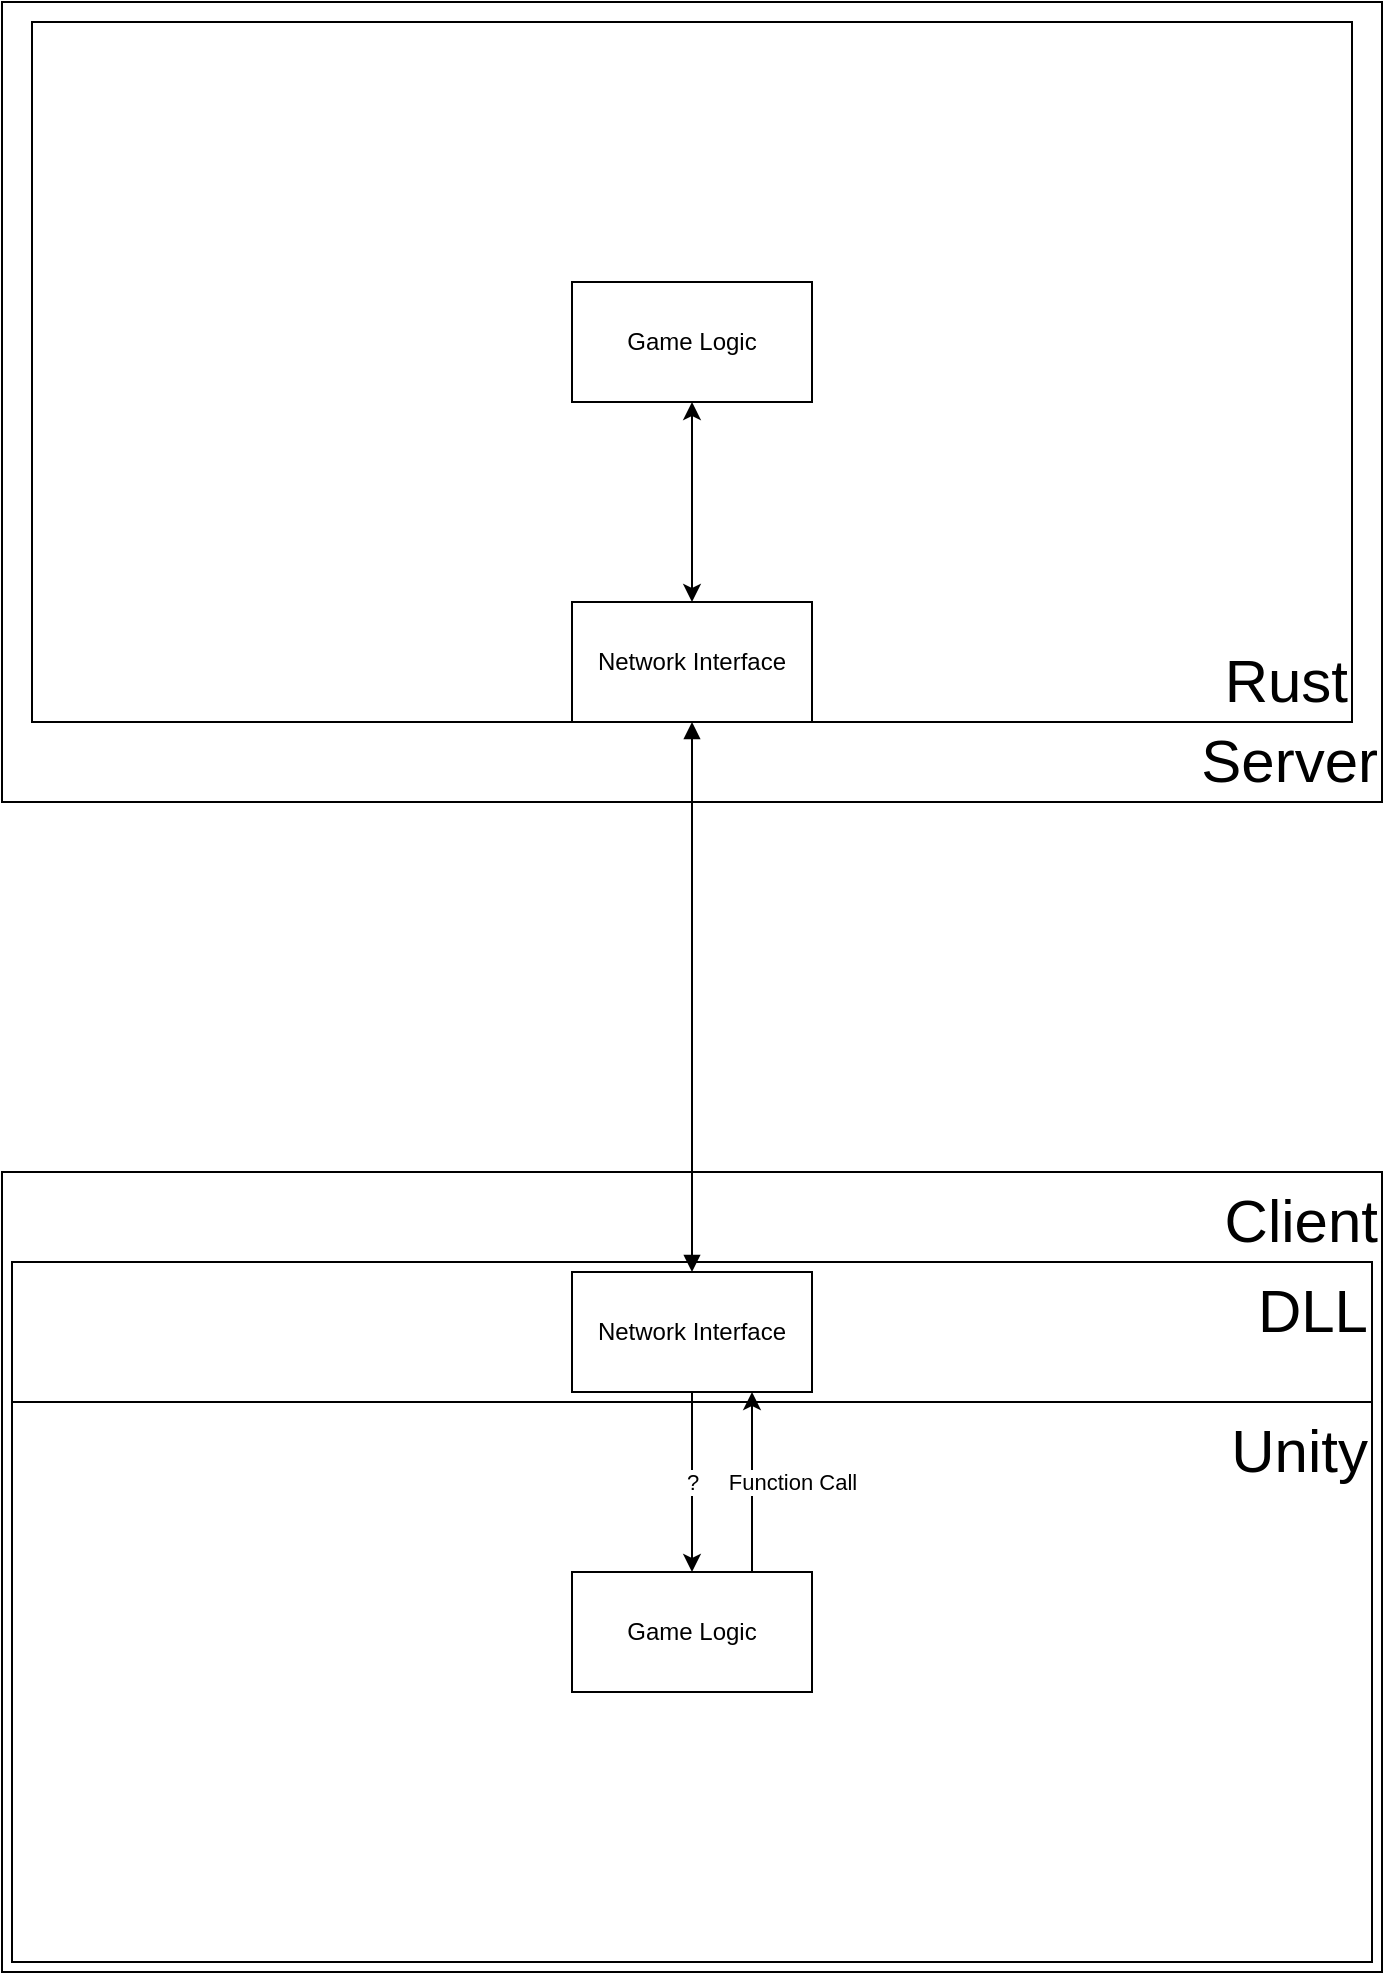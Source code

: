 <mxfile version="21.6.8" type="device" pages="3">
  <diagram name="Idea 1" id="jeGgyh1s52EJenlUqPR2">
    <mxGraphModel dx="1434" dy="2025" grid="1" gridSize="10" guides="1" tooltips="1" connect="1" arrows="1" fold="1" page="1" pageScale="1" pageWidth="827" pageHeight="1169" math="0" shadow="0">
      <root>
        <mxCell id="0" />
        <mxCell id="1" parent="0" />
        <mxCell id="NuCs9it_2YZOb4XoILuc-4" value="&lt;div style=&quot;&quot;&gt;&lt;span style=&quot;font-size: 30px; background-color: initial;&quot;&gt;Client&lt;/span&gt;&lt;/div&gt;" style="rounded=0;whiteSpace=wrap;html=1;align=right;verticalAlign=top;" vertex="1" parent="1">
          <mxGeometry x="65" y="385" width="690" height="400" as="geometry" />
        </mxCell>
        <mxCell id="NuCs9it_2YZOb4XoILuc-7" value="&lt;font style=&quot;font-size: 30px;&quot;&gt;Unity&lt;/font&gt;" style="rounded=0;whiteSpace=wrap;html=1;align=right;verticalAlign=top;" vertex="1" parent="1">
          <mxGeometry x="70" y="500" width="680" height="280" as="geometry" />
        </mxCell>
        <mxCell id="NuCs9it_2YZOb4XoILuc-9" value="&lt;font style=&quot;font-size: 30px;&quot;&gt;DLL&lt;/font&gt;" style="rounded=0;whiteSpace=wrap;html=1;align=right;verticalAlign=top;" vertex="1" parent="1">
          <mxGeometry x="70" y="430" width="680" height="70" as="geometry" />
        </mxCell>
        <mxCell id="NuCs9it_2YZOb4XoILuc-5" value="&lt;div style=&quot;&quot;&gt;&lt;span style=&quot;background-color: initial;&quot;&gt;&lt;font style=&quot;font-size: 30px;&quot;&gt;Server&lt;/font&gt;&lt;/span&gt;&lt;/div&gt;" style="rounded=0;whiteSpace=wrap;html=1;align=right;verticalAlign=bottom;" vertex="1" parent="1">
          <mxGeometry x="65" y="-200" width="690" height="400" as="geometry" />
        </mxCell>
        <mxCell id="NuCs9it_2YZOb4XoILuc-6" value="&lt;font style=&quot;font-size: 30px;&quot;&gt;Rust&lt;/font&gt;" style="rounded=0;whiteSpace=wrap;html=1;verticalAlign=bottom;align=right;" vertex="1" parent="1">
          <mxGeometry x="80" y="-190" width="660" height="350" as="geometry" />
        </mxCell>
        <mxCell id="NuCs9it_2YZOb4XoILuc-3" style="edgeStyle=orthogonalEdgeStyle;rounded=0;orthogonalLoop=1;jettySize=auto;html=1;startArrow=block;startFill=1;endArrow=block;endFill=1;" edge="1" parent="1" source="NuCs9it_2YZOb4XoILuc-2" target="NuCs9it_2YZOb4XoILuc-1">
          <mxGeometry relative="1" as="geometry" />
        </mxCell>
        <mxCell id="NuCs9it_2YZOb4XoILuc-2" value="Network Interface" style="rounded=0;whiteSpace=wrap;html=1;" vertex="1" parent="1">
          <mxGeometry x="350" y="100" width="120" height="60" as="geometry" />
        </mxCell>
        <mxCell id="NuCs9it_2YZOb4XoILuc-13" value="?" style="edgeStyle=orthogonalEdgeStyle;rounded=0;orthogonalLoop=1;jettySize=auto;html=1;" edge="1" parent="1" source="NuCs9it_2YZOb4XoILuc-1" target="NuCs9it_2YZOb4XoILuc-12">
          <mxGeometry relative="1" as="geometry" />
        </mxCell>
        <mxCell id="NuCs9it_2YZOb4XoILuc-1" value="Network Interface" style="rounded=0;whiteSpace=wrap;html=1;" vertex="1" parent="1">
          <mxGeometry x="350" y="435" width="120" height="60" as="geometry" />
        </mxCell>
        <mxCell id="NuCs9it_2YZOb4XoILuc-11" style="edgeStyle=orthogonalEdgeStyle;rounded=0;orthogonalLoop=1;jettySize=auto;html=1;startArrow=classic;startFill=1;" edge="1" parent="1" source="NuCs9it_2YZOb4XoILuc-10" target="NuCs9it_2YZOb4XoILuc-2">
          <mxGeometry relative="1" as="geometry" />
        </mxCell>
        <mxCell id="NuCs9it_2YZOb4XoILuc-10" value="Game Logic" style="rounded=0;whiteSpace=wrap;html=1;" vertex="1" parent="1">
          <mxGeometry x="350" y="-60" width="120" height="60" as="geometry" />
        </mxCell>
        <mxCell id="NuCs9it_2YZOb4XoILuc-14" value="Function Call" style="edgeStyle=orthogonalEdgeStyle;rounded=0;orthogonalLoop=1;jettySize=auto;html=1;entryX=0.75;entryY=1;entryDx=0;entryDy=0;exitX=0.75;exitY=0;exitDx=0;exitDy=0;" edge="1" parent="1" source="NuCs9it_2YZOb4XoILuc-12" target="NuCs9it_2YZOb4XoILuc-1">
          <mxGeometry y="-20" relative="1" as="geometry">
            <Array as="points">
              <mxPoint x="440" y="560" />
              <mxPoint x="440" y="560" />
            </Array>
            <mxPoint as="offset" />
          </mxGeometry>
        </mxCell>
        <mxCell id="NuCs9it_2YZOb4XoILuc-12" value="Game Logic" style="rounded=0;whiteSpace=wrap;html=1;" vertex="1" parent="1">
          <mxGeometry x="350" y="585" width="120" height="60" as="geometry" />
        </mxCell>
      </root>
    </mxGraphModel>
  </diagram>
  <diagram name="Idea 2" id="XTArXqh7HY-Z6wgWkt8_">
    <mxGraphModel dx="1434" dy="2025" grid="1" gridSize="10" guides="1" tooltips="1" connect="1" arrows="1" fold="1" page="1" pageScale="1" pageWidth="827" pageHeight="1169" math="0" shadow="0">
      <root>
        <mxCell id="QVSm1WpFLGnGt2S1O48P-0" />
        <mxCell id="QVSm1WpFLGnGt2S1O48P-1" parent="QVSm1WpFLGnGt2S1O48P-0" />
        <mxCell id="QVSm1WpFLGnGt2S1O48P-2" value="&lt;div style=&quot;&quot;&gt;&lt;span style=&quot;font-size: 30px; background-color: initial;&quot;&gt;Client&lt;/span&gt;&lt;/div&gt;" style="rounded=0;whiteSpace=wrap;html=1;align=right;verticalAlign=top;" vertex="1" parent="QVSm1WpFLGnGt2S1O48P-1">
          <mxGeometry x="65" y="385" width="690" height="400" as="geometry" />
        </mxCell>
        <mxCell id="QVSm1WpFLGnGt2S1O48P-3" value="&lt;font style=&quot;font-size: 30px;&quot;&gt;Unity&lt;/font&gt;" style="rounded=0;whiteSpace=wrap;html=1;align=right;verticalAlign=top;" vertex="1" parent="QVSm1WpFLGnGt2S1O48P-1">
          <mxGeometry x="70" y="600" width="680" height="180" as="geometry" />
        </mxCell>
        <mxCell id="QVSm1WpFLGnGt2S1O48P-4" value="&lt;font style=&quot;font-size: 30px;&quot;&gt;Rust&lt;/font&gt;" style="rounded=0;whiteSpace=wrap;html=1;align=right;verticalAlign=top;" vertex="1" parent="QVSm1WpFLGnGt2S1O48P-1">
          <mxGeometry x="70" y="430" width="680" height="170" as="geometry" />
        </mxCell>
        <mxCell id="QVSm1WpFLGnGt2S1O48P-5" value="&lt;div style=&quot;&quot;&gt;&lt;span style=&quot;background-color: initial;&quot;&gt;&lt;font style=&quot;font-size: 30px;&quot;&gt;Server&lt;/font&gt;&lt;/span&gt;&lt;/div&gt;" style="rounded=0;whiteSpace=wrap;html=1;align=right;verticalAlign=bottom;" vertex="1" parent="QVSm1WpFLGnGt2S1O48P-1">
          <mxGeometry x="65" y="-200" width="690" height="400" as="geometry" />
        </mxCell>
        <mxCell id="QVSm1WpFLGnGt2S1O48P-6" value="&lt;font style=&quot;font-size: 30px;&quot;&gt;Rust&lt;/font&gt;" style="rounded=0;whiteSpace=wrap;html=1;verticalAlign=bottom;align=right;" vertex="1" parent="QVSm1WpFLGnGt2S1O48P-1">
          <mxGeometry x="80" y="-190" width="660" height="350" as="geometry" />
        </mxCell>
        <mxCell id="QVSm1WpFLGnGt2S1O48P-7" style="edgeStyle=orthogonalEdgeStyle;rounded=0;orthogonalLoop=1;jettySize=auto;html=1;startArrow=block;startFill=1;endArrow=block;endFill=1;" edge="1" parent="QVSm1WpFLGnGt2S1O48P-1" source="QVSm1WpFLGnGt2S1O48P-8" target="QVSm1WpFLGnGt2S1O48P-10">
          <mxGeometry relative="1" as="geometry" />
        </mxCell>
        <mxCell id="QVSm1WpFLGnGt2S1O48P-8" value="Network Interface" style="rounded=0;whiteSpace=wrap;html=1;" vertex="1" parent="QVSm1WpFLGnGt2S1O48P-1">
          <mxGeometry x="350" y="100" width="120" height="60" as="geometry" />
        </mxCell>
        <mxCell id="2mC4lTsJmdYVDFOL8DWl-0" style="edgeStyle=orthogonalEdgeStyle;rounded=0;orthogonalLoop=1;jettySize=auto;html=1;startArrow=classic;startFill=1;" edge="1" parent="QVSm1WpFLGnGt2S1O48P-1" source="QVSm1WpFLGnGt2S1O48P-10" target="QVSm1WpFLGnGt2S1O48P-14">
          <mxGeometry relative="1" as="geometry" />
        </mxCell>
        <mxCell id="QVSm1WpFLGnGt2S1O48P-10" value="Network Interface" style="rounded=0;whiteSpace=wrap;html=1;" vertex="1" parent="QVSm1WpFLGnGt2S1O48P-1">
          <mxGeometry x="350" y="435" width="120" height="60" as="geometry" />
        </mxCell>
        <mxCell id="QVSm1WpFLGnGt2S1O48P-11" style="edgeStyle=orthogonalEdgeStyle;rounded=0;orthogonalLoop=1;jettySize=auto;html=1;startArrow=classic;startFill=1;" edge="1" parent="QVSm1WpFLGnGt2S1O48P-1" source="QVSm1WpFLGnGt2S1O48P-12" target="QVSm1WpFLGnGt2S1O48P-8">
          <mxGeometry relative="1" as="geometry" />
        </mxCell>
        <mxCell id="QVSm1WpFLGnGt2S1O48P-12" value="Game Logic" style="rounded=0;whiteSpace=wrap;html=1;" vertex="1" parent="QVSm1WpFLGnGt2S1O48P-1">
          <mxGeometry x="350" y="-60" width="120" height="60" as="geometry" />
        </mxCell>
        <mxCell id="2mC4lTsJmdYVDFOL8DWl-2" style="edgeStyle=orthogonalEdgeStyle;rounded=0;orthogonalLoop=1;jettySize=auto;html=1;startArrow=classic;startFill=1;" edge="1" parent="QVSm1WpFLGnGt2S1O48P-1" source="QVSm1WpFLGnGt2S1O48P-14" target="2mC4lTsJmdYVDFOL8DWl-1">
          <mxGeometry relative="1" as="geometry" />
        </mxCell>
        <mxCell id="QVSm1WpFLGnGt2S1O48P-14" value="Game Logic" style="rounded=0;whiteSpace=wrap;html=1;" vertex="1" parent="QVSm1WpFLGnGt2S1O48P-1">
          <mxGeometry x="350" y="525" width="120" height="60" as="geometry" />
        </mxCell>
        <mxCell id="2mC4lTsJmdYVDFOL8DWl-1" value="Render Logic" style="rounded=0;whiteSpace=wrap;html=1;" vertex="1" parent="QVSm1WpFLGnGt2S1O48P-1">
          <mxGeometry x="350" y="620" width="120" height="60" as="geometry" />
        </mxCell>
      </root>
    </mxGraphModel>
  </diagram>
  <diagram name="Idea 3" id="HEgL2bSIqYY0LAMCA9h3">
    <mxGraphModel dx="1434" dy="2025" grid="1" gridSize="10" guides="1" tooltips="1" connect="1" arrows="1" fold="1" page="1" pageScale="1" pageWidth="827" pageHeight="1169" math="0" shadow="0">
      <root>
        <mxCell id="8IX0POyYObPFGxFqVjcB-0" />
        <mxCell id="8IX0POyYObPFGxFqVjcB-1" parent="8IX0POyYObPFGxFqVjcB-0" />
        <mxCell id="8IX0POyYObPFGxFqVjcB-2" value="&lt;div style=&quot;&quot;&gt;&lt;span style=&quot;font-size: 30px; background-color: initial;&quot;&gt;Client&lt;/span&gt;&lt;/div&gt;" style="rounded=0;whiteSpace=wrap;html=1;align=right;verticalAlign=top;" vertex="1" parent="8IX0POyYObPFGxFqVjcB-1">
          <mxGeometry x="65" y="385" width="765" height="400" as="geometry" />
        </mxCell>
        <mxCell id="8IX0POyYObPFGxFqVjcB-3" value="&lt;font style=&quot;font-size: 30px;&quot;&gt;Unity&lt;/font&gt;" style="rounded=0;whiteSpace=wrap;html=1;align=right;verticalAlign=top;" vertex="1" parent="8IX0POyYObPFGxFqVjcB-1">
          <mxGeometry x="70" y="500" width="750" height="280" as="geometry" />
        </mxCell>
        <mxCell id="8IX0POyYObPFGxFqVjcB-4" value="&lt;font style=&quot;font-size: 30px;&quot;&gt;DLL&lt;/font&gt;" style="rounded=0;whiteSpace=wrap;html=1;align=right;verticalAlign=top;" vertex="1" parent="8IX0POyYObPFGxFqVjcB-1">
          <mxGeometry x="70" y="430" width="750" height="70" as="geometry" />
        </mxCell>
        <mxCell id="8IX0POyYObPFGxFqVjcB-5" value="&lt;div style=&quot;&quot;&gt;&lt;span style=&quot;background-color: initial;&quot;&gt;&lt;font style=&quot;font-size: 30px;&quot;&gt;Server&lt;/font&gt;&lt;/span&gt;&lt;/div&gt;" style="rounded=0;whiteSpace=wrap;html=1;align=right;verticalAlign=bottom;" vertex="1" parent="8IX0POyYObPFGxFqVjcB-1">
          <mxGeometry x="65" y="-200" width="690" height="400" as="geometry" />
        </mxCell>
        <mxCell id="8IX0POyYObPFGxFqVjcB-6" value="&lt;font style=&quot;font-size: 30px;&quot;&gt;Rust&lt;/font&gt;" style="rounded=0;whiteSpace=wrap;html=1;verticalAlign=bottom;align=right;" vertex="1" parent="8IX0POyYObPFGxFqVjcB-1">
          <mxGeometry x="80" y="-190" width="660" height="350" as="geometry" />
        </mxCell>
        <mxCell id="8IX0POyYObPFGxFqVjcB-7" style="edgeStyle=orthogonalEdgeStyle;rounded=0;orthogonalLoop=1;jettySize=auto;html=1;startArrow=block;startFill=1;endArrow=block;endFill=1;" edge="1" parent="8IX0POyYObPFGxFqVjcB-1" source="8IX0POyYObPFGxFqVjcB-8" target="8IX0POyYObPFGxFqVjcB-10">
          <mxGeometry relative="1" as="geometry" />
        </mxCell>
        <mxCell id="8IX0POyYObPFGxFqVjcB-8" value="Network Interface" style="rounded=0;whiteSpace=wrap;html=1;" vertex="1" parent="8IX0POyYObPFGxFqVjcB-1">
          <mxGeometry x="350" y="100" width="120" height="60" as="geometry" />
        </mxCell>
        <mxCell id="8IX0POyYObPFGxFqVjcB-9" value="?" style="edgeStyle=orthogonalEdgeStyle;rounded=0;orthogonalLoop=1;jettySize=auto;html=1;" edge="1" parent="8IX0POyYObPFGxFqVjcB-1" source="8IX0POyYObPFGxFqVjcB-10" target="8IX0POyYObPFGxFqVjcB-14">
          <mxGeometry relative="1" as="geometry" />
        </mxCell>
        <mxCell id="8IX0POyYObPFGxFqVjcB-10" value="Network Interface" style="rounded=0;whiteSpace=wrap;html=1;" vertex="1" parent="8IX0POyYObPFGxFqVjcB-1">
          <mxGeometry x="350" y="435" width="120" height="60" as="geometry" />
        </mxCell>
        <mxCell id="8IX0POyYObPFGxFqVjcB-11" style="edgeStyle=orthogonalEdgeStyle;rounded=0;orthogonalLoop=1;jettySize=auto;html=1;startArrow=classic;startFill=1;" edge="1" parent="8IX0POyYObPFGxFqVjcB-1" source="8IX0POyYObPFGxFqVjcB-12" target="8IX0POyYObPFGxFqVjcB-8">
          <mxGeometry relative="1" as="geometry" />
        </mxCell>
        <mxCell id="8IX0POyYObPFGxFqVjcB-12" value="Game Logic" style="rounded=0;whiteSpace=wrap;html=1;" vertex="1" parent="8IX0POyYObPFGxFqVjcB-1">
          <mxGeometry x="350" y="-60" width="120" height="60" as="geometry" />
        </mxCell>
        <mxCell id="8IX0POyYObPFGxFqVjcB-13" value="Function Call" style="edgeStyle=orthogonalEdgeStyle;rounded=0;orthogonalLoop=1;jettySize=auto;html=1;entryX=0.75;entryY=1;entryDx=0;entryDy=0;exitX=0.75;exitY=0;exitDx=0;exitDy=0;" edge="1" parent="8IX0POyYObPFGxFqVjcB-1" source="8IX0POyYObPFGxFqVjcB-14" target="8IX0POyYObPFGxFqVjcB-10">
          <mxGeometry y="-20" relative="1" as="geometry">
            <Array as="points">
              <mxPoint x="440" y="560" />
              <mxPoint x="440" y="560" />
            </Array>
            <mxPoint as="offset" />
          </mxGeometry>
        </mxCell>
        <mxCell id="8IX0POyYObPFGxFqVjcB-14" value="Game Logic" style="rounded=0;whiteSpace=wrap;html=1;" vertex="1" parent="8IX0POyYObPFGxFqVjcB-1">
          <mxGeometry x="90" y="585" width="640" height="60" as="geometry" />
        </mxCell>
        <mxCell id="6Vmsx2OEW_mj6mx7tubZ-9" style="edgeStyle=orthogonalEdgeStyle;rounded=0;orthogonalLoop=1;jettySize=auto;html=1;entryX=0.077;entryY=-0.017;entryDx=0;entryDy=0;entryPerimeter=0;startArrow=classic;startFill=1;endArrow=none;endFill=0;" edge="1" parent="8IX0POyYObPFGxFqVjcB-1" source="6Vmsx2OEW_mj6mx7tubZ-0" target="8IX0POyYObPFGxFqVjcB-14">
          <mxGeometry relative="1" as="geometry" />
        </mxCell>
        <mxCell id="6Vmsx2OEW_mj6mx7tubZ-0" value="Rapier" style="rounded=0;whiteSpace=wrap;html=1;" vertex="1" parent="8IX0POyYObPFGxFqVjcB-1">
          <mxGeometry x="80" y="435" width="120" height="60" as="geometry" />
        </mxCell>
        <mxCell id="6Vmsx2OEW_mj6mx7tubZ-8" style="edgeStyle=orthogonalEdgeStyle;rounded=0;orthogonalLoop=1;jettySize=auto;html=1;entryX=0.298;entryY=-0.017;entryDx=0;entryDy=0;entryPerimeter=0;startArrow=classic;startFill=1;endArrow=none;endFill=0;" edge="1" parent="8IX0POyYObPFGxFqVjcB-1" source="6Vmsx2OEW_mj6mx7tubZ-1" target="8IX0POyYObPFGxFqVjcB-14">
          <mxGeometry relative="1" as="geometry" />
        </mxCell>
        <mxCell id="6Vmsx2OEW_mj6mx7tubZ-1" value="Parie" style="rounded=0;whiteSpace=wrap;html=1;" vertex="1" parent="8IX0POyYObPFGxFqVjcB-1">
          <mxGeometry x="220" y="435" width="120" height="60" as="geometry" />
        </mxCell>
        <mxCell id="6Vmsx2OEW_mj6mx7tubZ-7" style="edgeStyle=orthogonalEdgeStyle;rounded=0;orthogonalLoop=1;jettySize=auto;html=1;entryX=0.719;entryY=0.033;entryDx=0;entryDy=0;entryPerimeter=0;startArrow=classic;startFill=1;endArrow=none;endFill=0;" edge="1" parent="8IX0POyYObPFGxFqVjcB-1" source="6Vmsx2OEW_mj6mx7tubZ-2" target="8IX0POyYObPFGxFqVjcB-14">
          <mxGeometry relative="1" as="geometry" />
        </mxCell>
        <mxCell id="6Vmsx2OEW_mj6mx7tubZ-2" value="Salva" style="rounded=0;whiteSpace=wrap;html=1;" vertex="1" parent="8IX0POyYObPFGxFqVjcB-1">
          <mxGeometry x="490" y="435" width="120" height="60" as="geometry" />
        </mxCell>
        <mxCell id="6Vmsx2OEW_mj6mx7tubZ-6" style="edgeStyle=orthogonalEdgeStyle;rounded=0;orthogonalLoop=1;jettySize=auto;html=1;entryX=0.936;entryY=0.05;entryDx=0;entryDy=0;entryPerimeter=0;startArrow=classic;startFill=1;endArrow=none;endFill=0;" edge="1" parent="8IX0POyYObPFGxFqVjcB-1" source="6Vmsx2OEW_mj6mx7tubZ-3" target="8IX0POyYObPFGxFqVjcB-14">
          <mxGeometry relative="1" as="geometry" />
        </mxCell>
        <mxCell id="6Vmsx2OEW_mj6mx7tubZ-3" value="Nalgebra" style="rounded=0;whiteSpace=wrap;html=1;" vertex="1" parent="8IX0POyYObPFGxFqVjcB-1">
          <mxGeometry x="630" y="435" width="120" height="60" as="geometry" />
        </mxCell>
      </root>
    </mxGraphModel>
  </diagram>
</mxfile>
